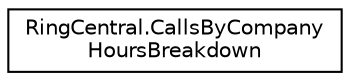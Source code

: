 digraph "Graphical Class Hierarchy"
{
 // LATEX_PDF_SIZE
  edge [fontname="Helvetica",fontsize="10",labelfontname="Helvetica",labelfontsize="10"];
  node [fontname="Helvetica",fontsize="10",shape=record];
  rankdir="LR";
  Node0 [label="RingCentral.CallsByCompany\lHoursBreakdown",height=0.2,width=0.4,color="black", fillcolor="white", style="filled",URL="$classRingCentral_1_1CallsByCompanyHoursBreakdown.html",tooltip="Result breakdown by company hours"];
}
